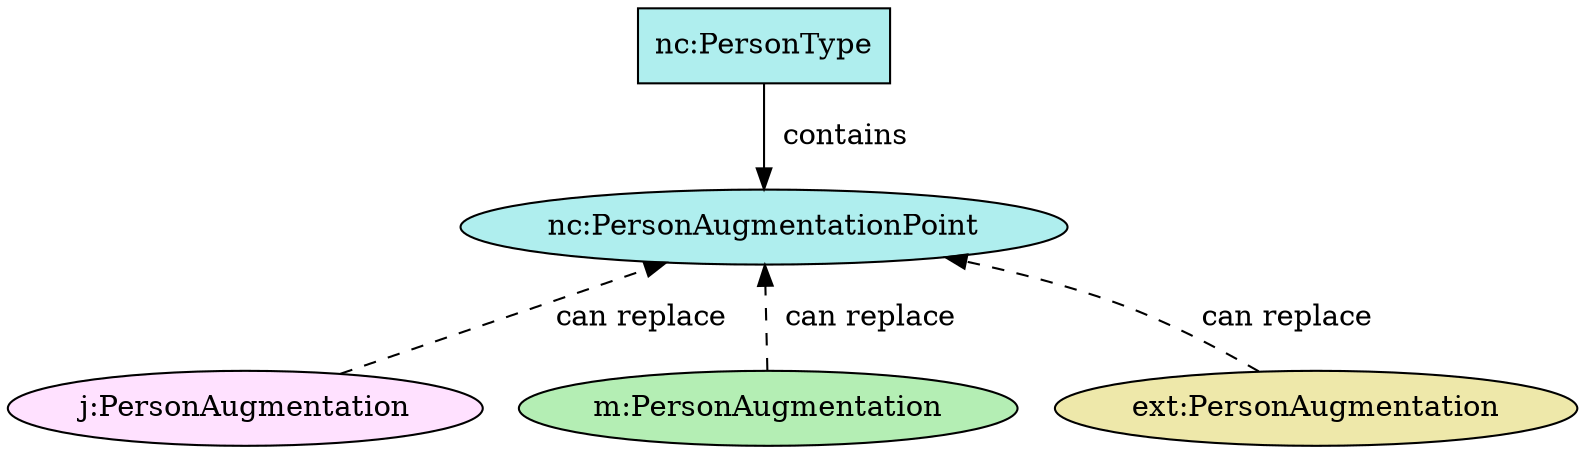 
digraph {

  rankdir="TB";

  nc [label="nc:PersonType" shape=rect style="filled" fillcolor="paleturquoise"];
  augPoint [label="nc:PersonAugmentationPoint" style="filled" fillcolor="paleturquoise"]

  jAugElt [label="j:PersonAugmentation" style="filled" fillcolor="thistle1"]
  mAugElt [label="m:PersonAugmentation" style="filled" fillcolor="darkseagreen2"]
  extAugElt [label="ext:PersonAugmentation" style="filled" fillcolor="palegoldenrod"]

  nc -> augPoint [label="  contains"]

  jAugElt -> augPoint [label="  can replace" style=dashed]
  mAugElt -> augPoint [label="  can replace" style=dashed]
  extAugElt -> augPoint [label="  can replace" style=dashed]

  { rank=source nc }
  augPoint ->
  { rank=same jAugElt mAugElt extAugElt } [style=invis]
}
